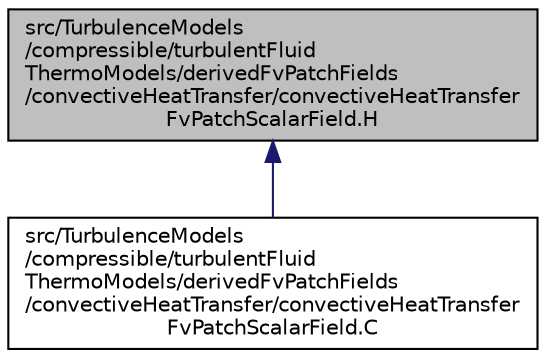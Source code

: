 digraph "src/TurbulenceModels/compressible/turbulentFluidThermoModels/derivedFvPatchFields/convectiveHeatTransfer/convectiveHeatTransferFvPatchScalarField.H"
{
  bgcolor="transparent";
  edge [fontname="Helvetica",fontsize="10",labelfontname="Helvetica",labelfontsize="10"];
  node [fontname="Helvetica",fontsize="10",shape=record];
  Node1 [label="src/TurbulenceModels\l/compressible/turbulentFluid\lThermoModels/derivedFvPatchFields\l/convectiveHeatTransfer/convectiveHeatTransfer\lFvPatchScalarField.H",height=0.2,width=0.4,color="black", fillcolor="grey75", style="filled" fontcolor="black"];
  Node1 -> Node2 [dir="back",color="midnightblue",fontsize="10",style="solid",fontname="Helvetica"];
  Node2 [label="src/TurbulenceModels\l/compressible/turbulentFluid\lThermoModels/derivedFvPatchFields\l/convectiveHeatTransfer/convectiveHeatTransfer\lFvPatchScalarField.C",height=0.2,width=0.4,color="black",URL="$convectiveHeatTransferFvPatchScalarField_8C.html"];
}
